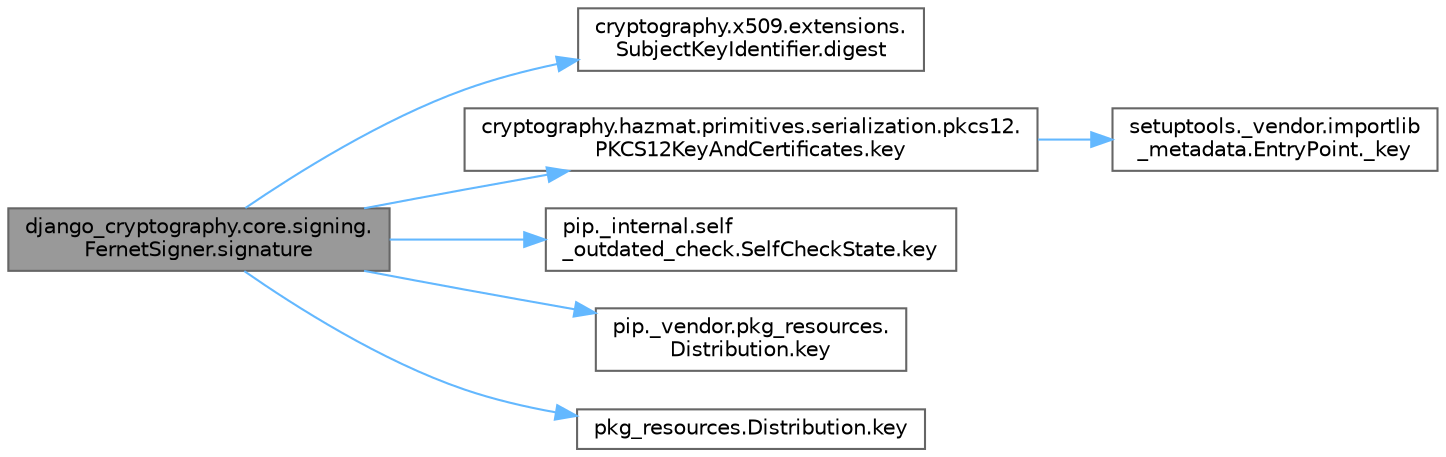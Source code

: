digraph "django_cryptography.core.signing.FernetSigner.signature"
{
 // LATEX_PDF_SIZE
  bgcolor="transparent";
  edge [fontname=Helvetica,fontsize=10,labelfontname=Helvetica,labelfontsize=10];
  node [fontname=Helvetica,fontsize=10,shape=box,height=0.2,width=0.4];
  rankdir="LR";
  Node1 [id="Node000001",label="django_cryptography.core.signing.\lFernetSigner.signature",height=0.2,width=0.4,color="gray40", fillcolor="grey60", style="filled", fontcolor="black",tooltip=" "];
  Node1 -> Node2 [id="edge1_Node000001_Node000002",color="steelblue1",style="solid",tooltip=" "];
  Node2 [id="Node000002",label="cryptography.x509.extensions.\lSubjectKeyIdentifier.digest",height=0.2,width=0.4,color="grey40", fillcolor="white", style="filled",URL="$classcryptography_1_1x509_1_1extensions_1_1_subject_key_identifier.html#a7bc3b4e8d5360d83165d8c309c57f98d",tooltip=" "];
  Node1 -> Node3 [id="edge2_Node000001_Node000003",color="steelblue1",style="solid",tooltip=" "];
  Node3 [id="Node000003",label="cryptography.hazmat.primitives.serialization.pkcs12.\lPKCS12KeyAndCertificates.key",height=0.2,width=0.4,color="grey40", fillcolor="white", style="filled",URL="$classcryptography_1_1hazmat_1_1primitives_1_1serialization_1_1pkcs12_1_1_p_k_c_s12_key_and_certificates.html#a68c96f0159db00a916d17639b9971216",tooltip=" "];
  Node3 -> Node4 [id="edge3_Node000003_Node000004",color="steelblue1",style="solid",tooltip=" "];
  Node4 [id="Node000004",label="setuptools._vendor.importlib\l_metadata.EntryPoint._key",height=0.2,width=0.4,color="grey40", fillcolor="white", style="filled",URL="$classsetuptools_1_1__vendor_1_1importlib__metadata_1_1_entry_point.html#a876b00fc90ade5604112a60d0a25aa7f",tooltip=" "];
  Node1 -> Node5 [id="edge4_Node000001_Node000005",color="steelblue1",style="solid",tooltip=" "];
  Node5 [id="Node000005",label="pip._internal.self\l_outdated_check.SelfCheckState.key",height=0.2,width=0.4,color="grey40", fillcolor="white", style="filled",URL="$classpip_1_1__internal_1_1self__outdated__check_1_1_self_check_state.html#aa0b308aa8fb5e715fe0f904b41d19e5b",tooltip=" "];
  Node1 -> Node6 [id="edge5_Node000001_Node000006",color="steelblue1",style="solid",tooltip=" "];
  Node6 [id="Node000006",label="pip._vendor.pkg_resources.\lDistribution.key",height=0.2,width=0.4,color="grey40", fillcolor="white", style="filled",URL="$classpip_1_1__vendor_1_1pkg__resources_1_1_distribution.html#a9e24924b9eaf20e2250120469bea67ee",tooltip=" "];
  Node1 -> Node7 [id="edge6_Node000001_Node000007",color="steelblue1",style="solid",tooltip=" "];
  Node7 [id="Node000007",label="pkg_resources.Distribution.key",height=0.2,width=0.4,color="grey40", fillcolor="white", style="filled",URL="$classpkg__resources_1_1_distribution.html#a221743d4b30a8c53cd7fe9feeb12366a",tooltip=" "];
}
